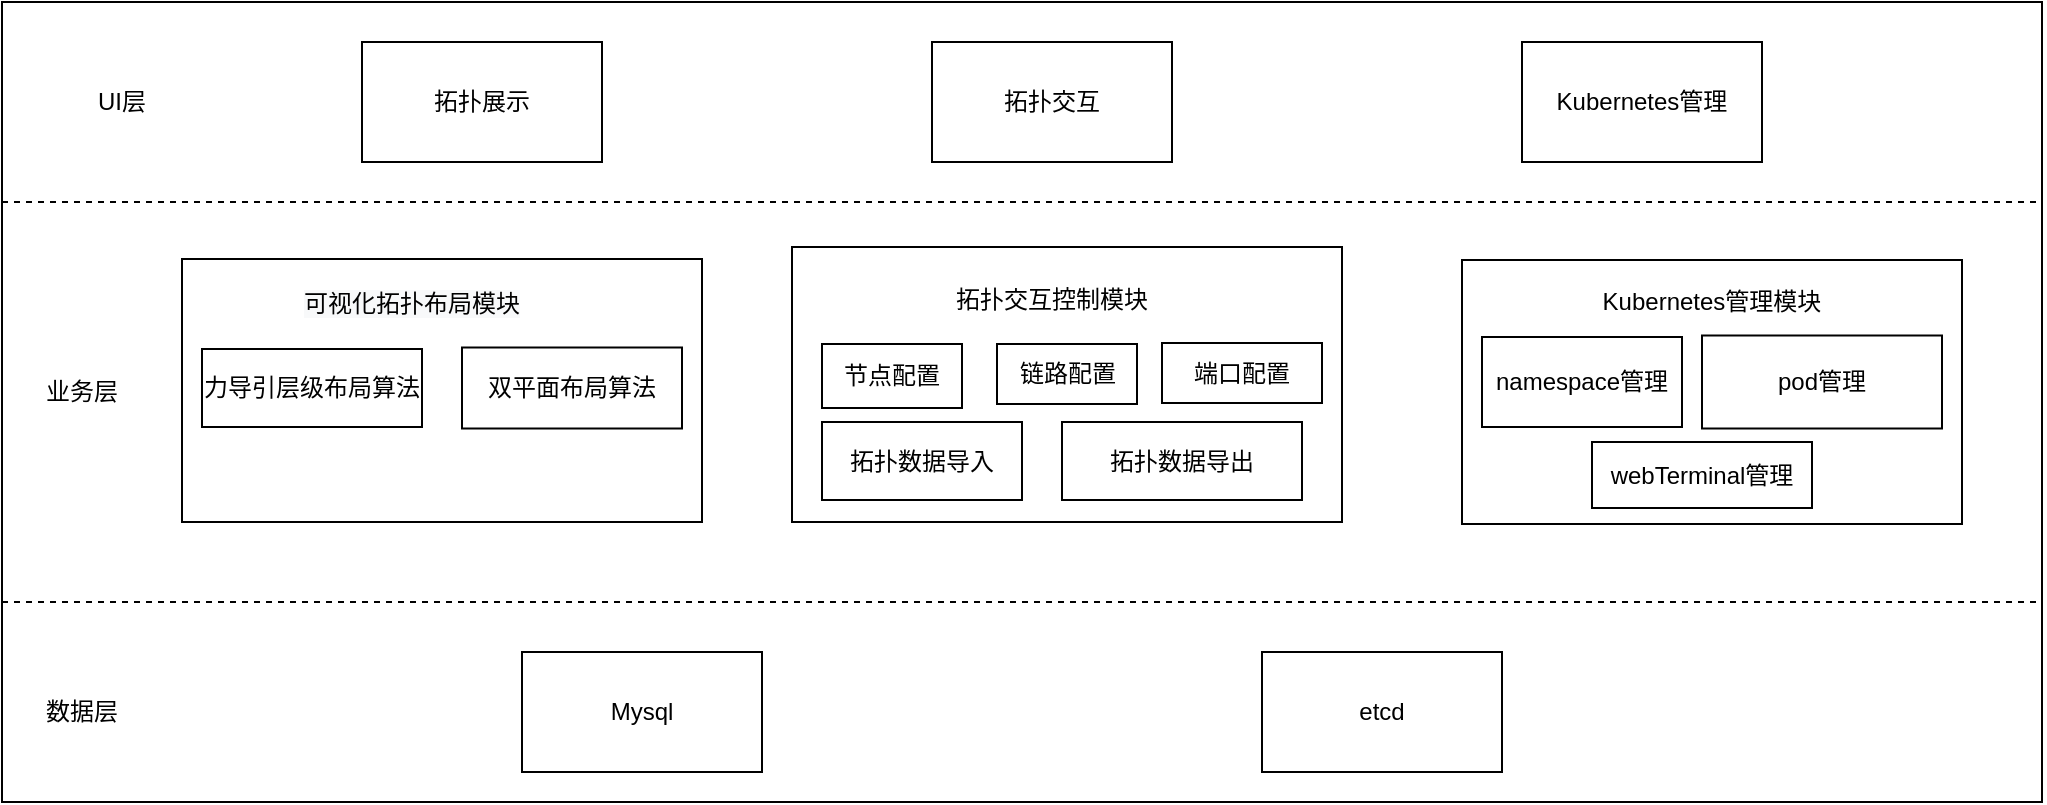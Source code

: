 <mxfile version="20.5.1" type="github">
  <diagram id="r3sxDyT0fpC5JQOG2hrh" name="第 1 页">
    <mxGraphModel dx="1185" dy="628" grid="1" gridSize="10" guides="1" tooltips="1" connect="1" arrows="1" fold="1" page="1" pageScale="1" pageWidth="3000" pageHeight="3000" math="0" shadow="0">
      <root>
        <mxCell id="0" />
        <mxCell id="1" parent="0" />
        <mxCell id="dBfdr0uVigZmpY6Dn77D-5" value="" style="rounded=0;whiteSpace=wrap;html=1;" vertex="1" parent="1">
          <mxGeometry x="270" y="220" width="1020" height="400" as="geometry" />
        </mxCell>
        <mxCell id="dBfdr0uVigZmpY6Dn77D-6" value="" style="endArrow=none;dashed=1;html=1;rounded=0;exitX=0;exitY=0.25;exitDx=0;exitDy=0;entryX=1;entryY=0.25;entryDx=0;entryDy=0;" edge="1" parent="1" source="dBfdr0uVigZmpY6Dn77D-5" target="dBfdr0uVigZmpY6Dn77D-5">
          <mxGeometry width="50" height="50" relative="1" as="geometry">
            <mxPoint x="250" y="300" as="sourcePoint" />
            <mxPoint x="1280" y="280" as="targetPoint" />
          </mxGeometry>
        </mxCell>
        <mxCell id="dBfdr0uVigZmpY6Dn77D-7" value="UI层&lt;br&gt;" style="text;html=1;strokeColor=none;fillColor=none;align=center;verticalAlign=middle;whiteSpace=wrap;rounded=0;" vertex="1" parent="1">
          <mxGeometry x="300" y="255" width="60" height="30" as="geometry" />
        </mxCell>
        <mxCell id="dBfdr0uVigZmpY6Dn77D-8" value="拓扑展示" style="rounded=0;whiteSpace=wrap;html=1;" vertex="1" parent="1">
          <mxGeometry x="450" y="240" width="120" height="60" as="geometry" />
        </mxCell>
        <mxCell id="dBfdr0uVigZmpY6Dn77D-9" value="拓扑交互" style="rounded=0;whiteSpace=wrap;html=1;" vertex="1" parent="1">
          <mxGeometry x="735" y="240" width="120" height="60" as="geometry" />
        </mxCell>
        <mxCell id="dBfdr0uVigZmpY6Dn77D-10" value="Kubernetes管理" style="rounded=0;whiteSpace=wrap;html=1;" vertex="1" parent="1">
          <mxGeometry x="1030" y="240" width="120" height="60" as="geometry" />
        </mxCell>
        <mxCell id="dBfdr0uVigZmpY6Dn77D-11" value="" style="endArrow=none;dashed=1;html=1;rounded=0;exitX=0;exitY=0.25;exitDx=0;exitDy=0;entryX=1;entryY=0.25;entryDx=0;entryDy=0;" edge="1" parent="1">
          <mxGeometry width="50" height="50" relative="1" as="geometry">
            <mxPoint x="270" y="520" as="sourcePoint" />
            <mxPoint x="1290" y="520" as="targetPoint" />
          </mxGeometry>
        </mxCell>
        <mxCell id="dBfdr0uVigZmpY6Dn77D-12" value="业务层" style="text;html=1;strokeColor=none;fillColor=none;align=center;verticalAlign=middle;whiteSpace=wrap;rounded=0;" vertex="1" parent="1">
          <mxGeometry x="280" y="400" width="60" height="30" as="geometry" />
        </mxCell>
        <mxCell id="dBfdr0uVigZmpY6Dn77D-13" value="" style="rounded=0;whiteSpace=wrap;html=1;" vertex="1" parent="1">
          <mxGeometry x="360" y="348.5" width="260" height="131.5" as="geometry" />
        </mxCell>
        <mxCell id="dBfdr0uVigZmpY6Dn77D-15" value="&lt;br&gt;&lt;span style=&quot;color: rgb(0, 0, 0); font-family: Helvetica; font-size: 12px; font-style: normal; font-variant-ligatures: normal; font-variant-caps: normal; font-weight: 400; letter-spacing: normal; orphans: 2; text-align: center; text-indent: 0px; text-transform: none; widows: 2; word-spacing: 0px; -webkit-text-stroke-width: 0px; background-color: rgb(248, 249, 250); text-decoration-thickness: initial; text-decoration-style: initial; text-decoration-color: initial; float: none; display: inline !important;&quot;&gt;可视化拓扑布局模块&lt;/span&gt;&lt;br&gt;" style="text;html=1;strokeColor=none;fillColor=none;align=center;verticalAlign=middle;whiteSpace=wrap;rounded=0;" vertex="1" parent="1">
          <mxGeometry x="420" y="357.5" width="110" height="10" as="geometry" />
        </mxCell>
        <mxCell id="dBfdr0uVigZmpY6Dn77D-16" value="力导引层级布局算法" style="rounded=0;whiteSpace=wrap;html=1;" vertex="1" parent="1">
          <mxGeometry x="370" y="393.5" width="110" height="39" as="geometry" />
        </mxCell>
        <mxCell id="dBfdr0uVigZmpY6Dn77D-17" value="双平面布局算法" style="rounded=0;whiteSpace=wrap;html=1;" vertex="1" parent="1">
          <mxGeometry x="500" y="392.75" width="110" height="40.5" as="geometry" />
        </mxCell>
        <mxCell id="dBfdr0uVigZmpY6Dn77D-20" value="" style="rounded=0;whiteSpace=wrap;html=1;" vertex="1" parent="1">
          <mxGeometry x="665" y="342.5" width="275" height="137.5" as="geometry" />
        </mxCell>
        <mxCell id="dBfdr0uVigZmpY6Dn77D-21" value="拓扑交互控制模块" style="text;html=1;strokeColor=none;fillColor=none;align=center;verticalAlign=middle;whiteSpace=wrap;rounded=0;" vertex="1" parent="1">
          <mxGeometry x="740" y="357.5" width="110" height="22" as="geometry" />
        </mxCell>
        <mxCell id="dBfdr0uVigZmpY6Dn77D-22" value="节点配置" style="rounded=0;whiteSpace=wrap;html=1;" vertex="1" parent="1">
          <mxGeometry x="680" y="391" width="70" height="32" as="geometry" />
        </mxCell>
        <mxCell id="dBfdr0uVigZmpY6Dn77D-23" value="链路配置" style="rounded=0;whiteSpace=wrap;html=1;" vertex="1" parent="1">
          <mxGeometry x="767.5" y="391" width="70" height="30" as="geometry" />
        </mxCell>
        <mxCell id="dBfdr0uVigZmpY6Dn77D-24" value="端口配置" style="rounded=0;whiteSpace=wrap;html=1;" vertex="1" parent="1">
          <mxGeometry x="850" y="390.5" width="80" height="30" as="geometry" />
        </mxCell>
        <mxCell id="dBfdr0uVigZmpY6Dn77D-26" value="拓扑数据导入" style="rounded=0;whiteSpace=wrap;html=1;" vertex="1" parent="1">
          <mxGeometry x="680" y="430" width="100" height="39" as="geometry" />
        </mxCell>
        <mxCell id="dBfdr0uVigZmpY6Dn77D-27" value="拓扑数据导出" style="rounded=0;whiteSpace=wrap;html=1;" vertex="1" parent="1">
          <mxGeometry x="800" y="430" width="120" height="39" as="geometry" />
        </mxCell>
        <mxCell id="dBfdr0uVigZmpY6Dn77D-28" value="" style="rounded=0;whiteSpace=wrap;html=1;" vertex="1" parent="1">
          <mxGeometry x="1000" y="349" width="250" height="132" as="geometry" />
        </mxCell>
        <mxCell id="dBfdr0uVigZmpY6Dn77D-29" value="namespace管理" style="rounded=0;whiteSpace=wrap;html=1;" vertex="1" parent="1">
          <mxGeometry x="1010" y="387.5" width="100" height="45" as="geometry" />
        </mxCell>
        <mxCell id="dBfdr0uVigZmpY6Dn77D-30" value="Kubernetes管理模块" style="text;html=1;strokeColor=none;fillColor=none;align=center;verticalAlign=middle;whiteSpace=wrap;rounded=0;" vertex="1" parent="1">
          <mxGeometry x="1065" y="360.5" width="120" height="19" as="geometry" />
        </mxCell>
        <mxCell id="dBfdr0uVigZmpY6Dn77D-32" value="pod管理" style="rounded=0;whiteSpace=wrap;html=1;" vertex="1" parent="1">
          <mxGeometry x="1120" y="386.75" width="120" height="46.5" as="geometry" />
        </mxCell>
        <mxCell id="dBfdr0uVigZmpY6Dn77D-33" value="数据层" style="text;html=1;strokeColor=none;fillColor=none;align=center;verticalAlign=middle;whiteSpace=wrap;rounded=0;" vertex="1" parent="1">
          <mxGeometry x="280" y="560" width="60" height="30" as="geometry" />
        </mxCell>
        <mxCell id="dBfdr0uVigZmpY6Dn77D-34" value="Mysql" style="rounded=0;whiteSpace=wrap;html=1;" vertex="1" parent="1">
          <mxGeometry x="530" y="545" width="120" height="60" as="geometry" />
        </mxCell>
        <mxCell id="dBfdr0uVigZmpY6Dn77D-35" value="etcd" style="rounded=0;whiteSpace=wrap;html=1;" vertex="1" parent="1">
          <mxGeometry x="900" y="545" width="120" height="60" as="geometry" />
        </mxCell>
        <mxCell id="dBfdr0uVigZmpY6Dn77D-36" value="webTerminal管理" style="rounded=0;whiteSpace=wrap;html=1;" vertex="1" parent="1">
          <mxGeometry x="1065" y="440" width="110" height="33" as="geometry" />
        </mxCell>
      </root>
    </mxGraphModel>
  </diagram>
</mxfile>
